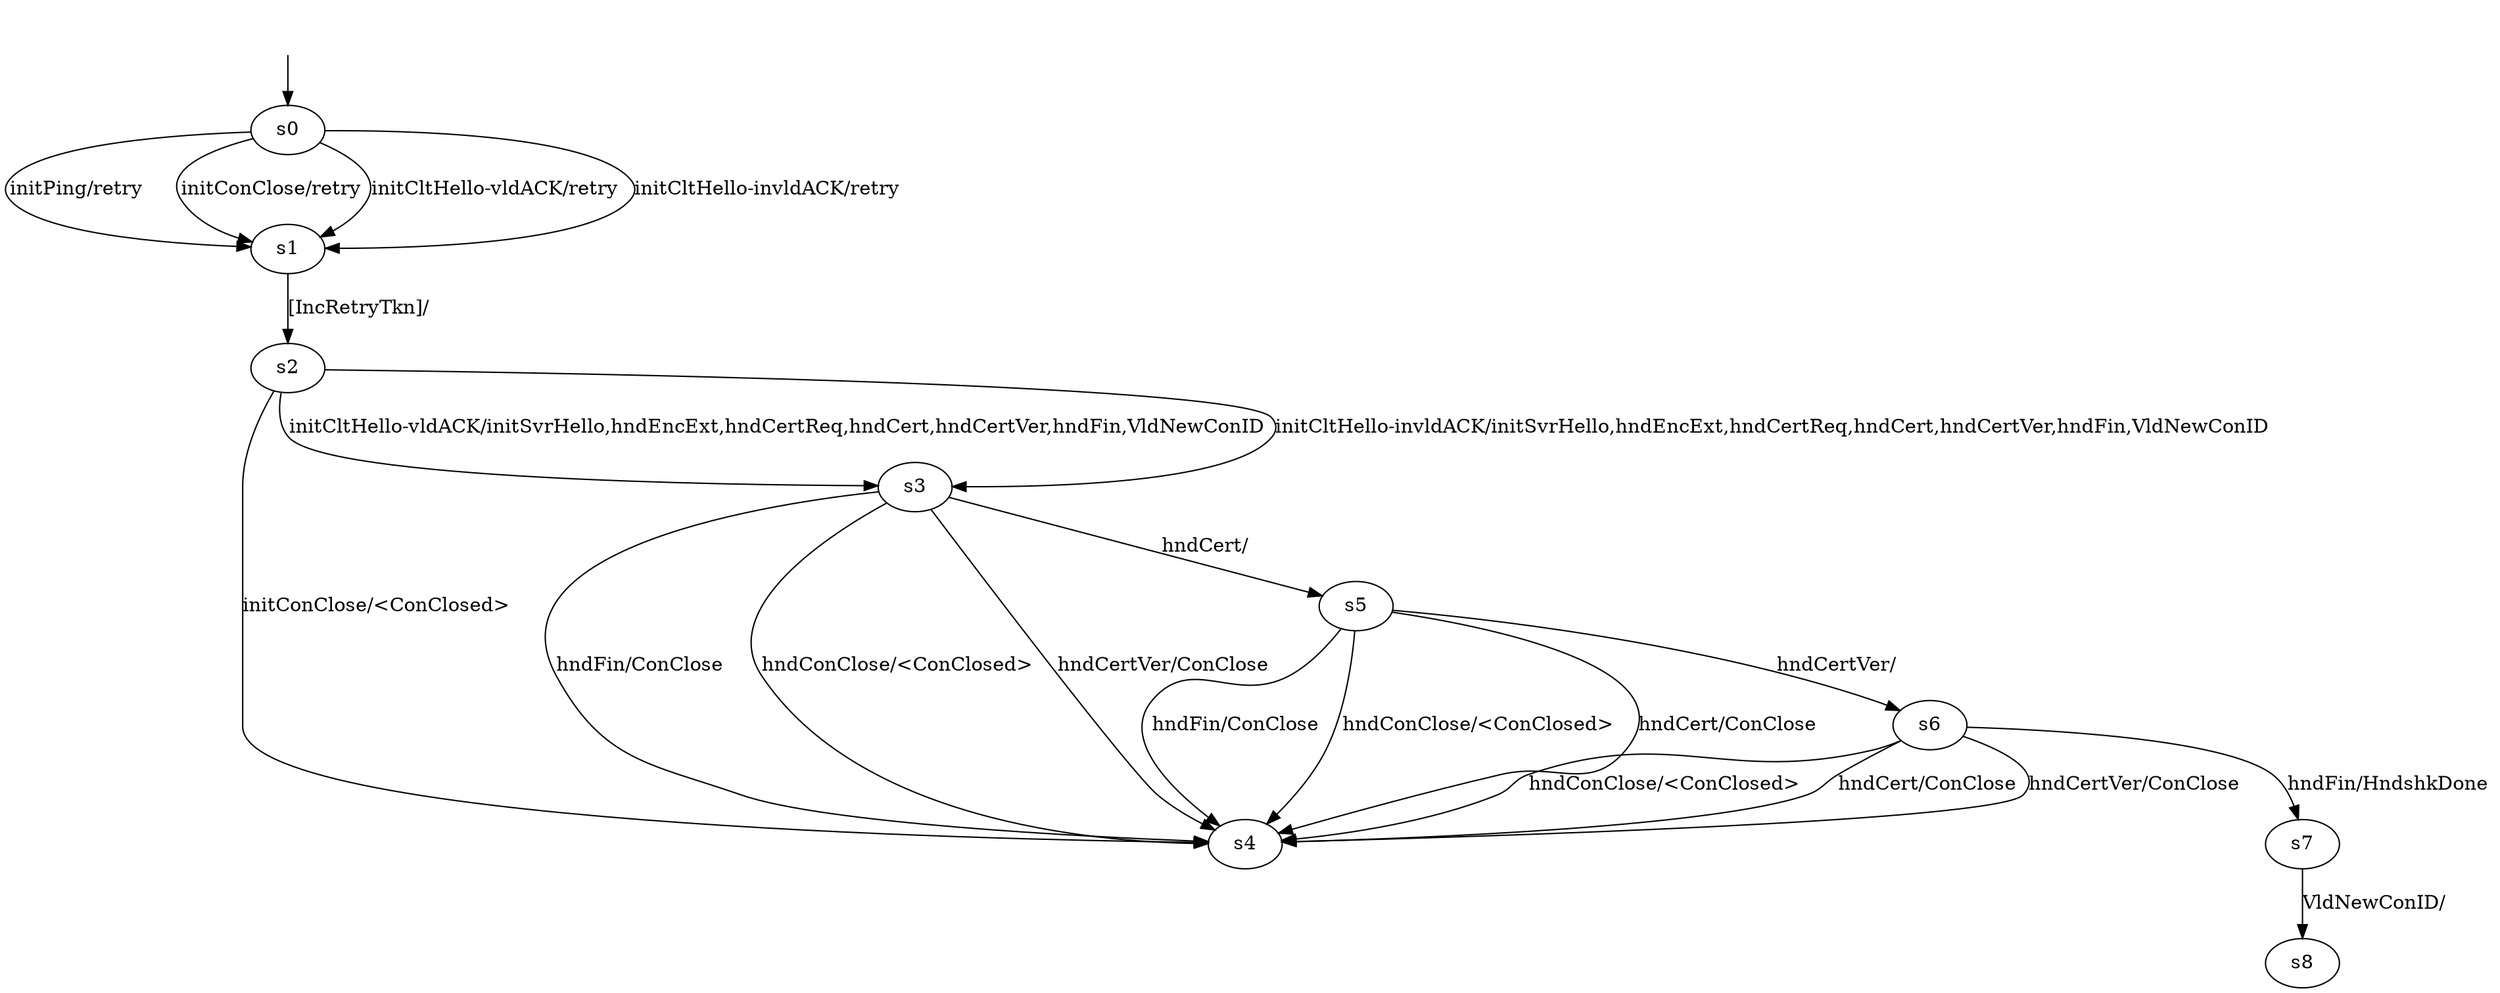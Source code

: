 digraph "quinnModels/quinn-BWRCA-BWRCA-CS-0/learnedModel" {
s0 [label=s0];
s1 [label=s1];
s2 [label=s2];
s3 [label=s3];
s4 [label=s4];
s5 [label=s5];
s6 [label=s6];
s7 [label=s7];
s8 [label=s8];
s0 -> s1  [label="initPing/retry "];
s0 -> s1  [label="initConClose/retry "];
s0 -> s1  [label="initCltHello-vldACK/retry "];
s0 -> s1  [label="initCltHello-invldACK/retry "];
s1 -> s2  [label="[IncRetryTkn]/ "];
s2 -> s4  [label="initConClose/<ConClosed> "];
s2 -> s3  [label="initCltHello-vldACK/initSvrHello,hndEncExt,hndCertReq,hndCert,hndCertVer,hndFin,VldNewConID "];
s2 -> s3  [label="initCltHello-invldACK/initSvrHello,hndEncExt,hndCertReq,hndCert,hndCertVer,hndFin,VldNewConID "];
s3 -> s4  [label="hndFin/ConClose "];
s3 -> s4  [label="hndConClose/<ConClosed> "];
s3 -> s5  [label="hndCert/ "];
s3 -> s4  [label="hndCertVer/ConClose "];
s5 -> s4  [label="hndFin/ConClose "];
s5 -> s4  [label="hndConClose/<ConClosed> "];
s5 -> s4  [label="hndCert/ConClose "];
s5 -> s6  [label="hndCertVer/ "];
s6 -> s7  [label="hndFin/HndshkDone "];
s6 -> s4  [label="hndConClose/<ConClosed> "];
s6 -> s4  [label="hndCert/ConClose "];
s6 -> s4  [label="hndCertVer/ConClose "];
s7 -> s8  [label="VldNewConID/ "];
__start0 [label="", shape=none];
__start0 -> s0  [label=""];
}
